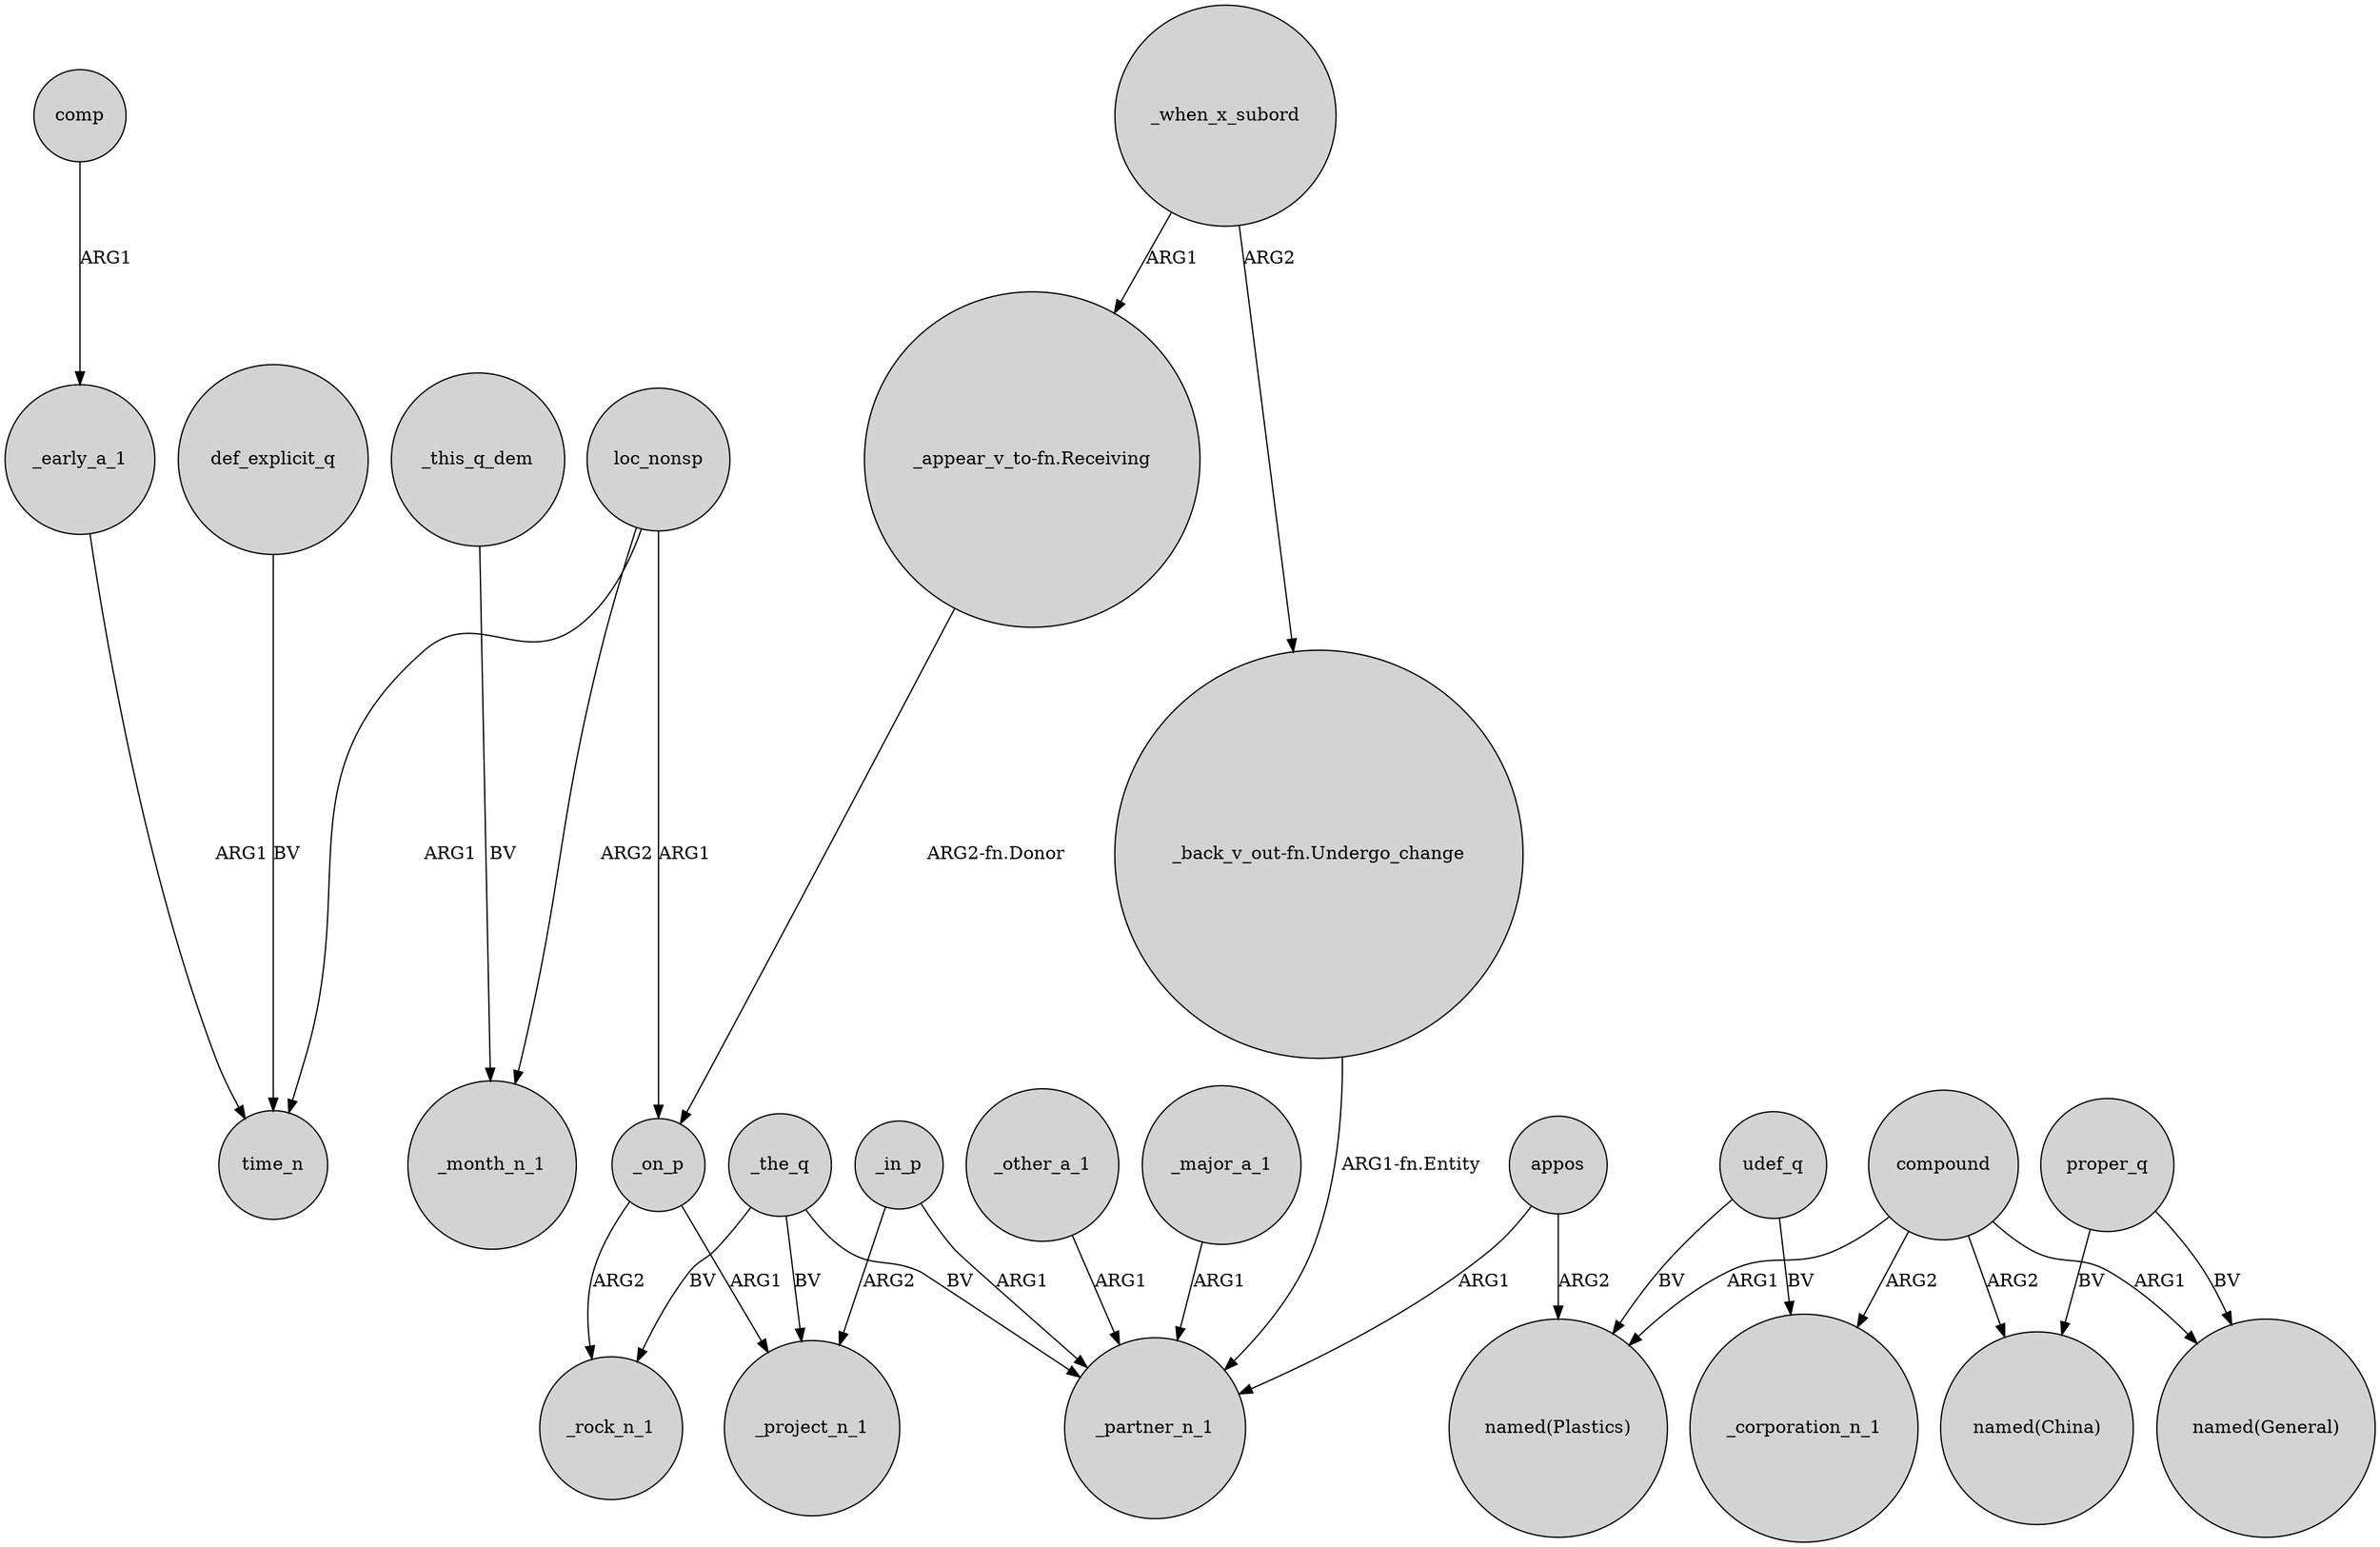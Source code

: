 digraph {
	node [shape=circle style=filled]
	_early_a_1 -> time_n [label=ARG1]
	_other_a_1 -> _partner_n_1 [label=ARG1]
	loc_nonsp -> _on_p [label=ARG1]
	compound -> "named(China)" [label=ARG2]
	compound -> "named(Plastics)" [label=ARG1]
	_in_p -> _partner_n_1 [label=ARG1]
	"_back_v_out-fn.Undergo_change" -> _partner_n_1 [label="ARG1-fn.Entity"]
	"_appear_v_to-fn.Receiving" -> _on_p [label="ARG2-fn.Donor"]
	_on_p -> _rock_n_1 [label=ARG2]
	comp -> _early_a_1 [label=ARG1]
	_the_q -> _rock_n_1 [label=BV]
	_when_x_subord -> "_back_v_out-fn.Undergo_change" [label=ARG2]
	loc_nonsp -> _month_n_1 [label=ARG2]
	_when_x_subord -> "_appear_v_to-fn.Receiving" [label=ARG1]
	udef_q -> "named(Plastics)" [label=BV]
	proper_q -> "named(General)" [label=BV]
	appos -> "named(Plastics)" [label=ARG2]
	loc_nonsp -> time_n [label=ARG1]
	_this_q_dem -> _month_n_1 [label=BV]
	appos -> _partner_n_1 [label=ARG1]
	_in_p -> _project_n_1 [label=ARG2]
	compound -> _corporation_n_1 [label=ARG2]
	udef_q -> _corporation_n_1 [label=BV]
	def_explicit_q -> time_n [label=BV]
	compound -> "named(General)" [label=ARG1]
	proper_q -> "named(China)" [label=BV]
	_the_q -> _project_n_1 [label=BV]
	_major_a_1 -> _partner_n_1 [label=ARG1]
	_on_p -> _project_n_1 [label=ARG1]
	_the_q -> _partner_n_1 [label=BV]
}
